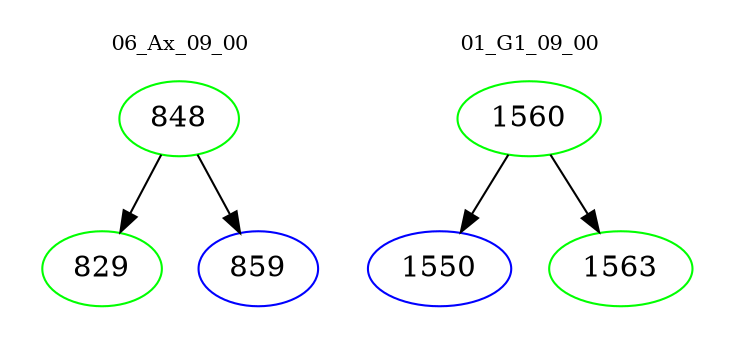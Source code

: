 digraph{
subgraph cluster_0 {
color = white
label = "06_Ax_09_00";
fontsize=10;
T0_848 [label="848", color="green"]
T0_848 -> T0_829 [color="black"]
T0_829 [label="829", color="green"]
T0_848 -> T0_859 [color="black"]
T0_859 [label="859", color="blue"]
}
subgraph cluster_1 {
color = white
label = "01_G1_09_00";
fontsize=10;
T1_1560 [label="1560", color="green"]
T1_1560 -> T1_1550 [color="black"]
T1_1550 [label="1550", color="blue"]
T1_1560 -> T1_1563 [color="black"]
T1_1563 [label="1563", color="green"]
}
}
